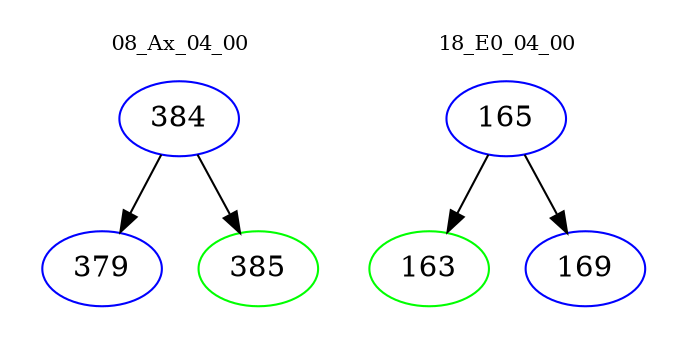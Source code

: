 digraph{
subgraph cluster_0 {
color = white
label = "08_Ax_04_00";
fontsize=10;
T0_384 [label="384", color="blue"]
T0_384 -> T0_379 [color="black"]
T0_379 [label="379", color="blue"]
T0_384 -> T0_385 [color="black"]
T0_385 [label="385", color="green"]
}
subgraph cluster_1 {
color = white
label = "18_E0_04_00";
fontsize=10;
T1_165 [label="165", color="blue"]
T1_165 -> T1_163 [color="black"]
T1_163 [label="163", color="green"]
T1_165 -> T1_169 [color="black"]
T1_169 [label="169", color="blue"]
}
}
